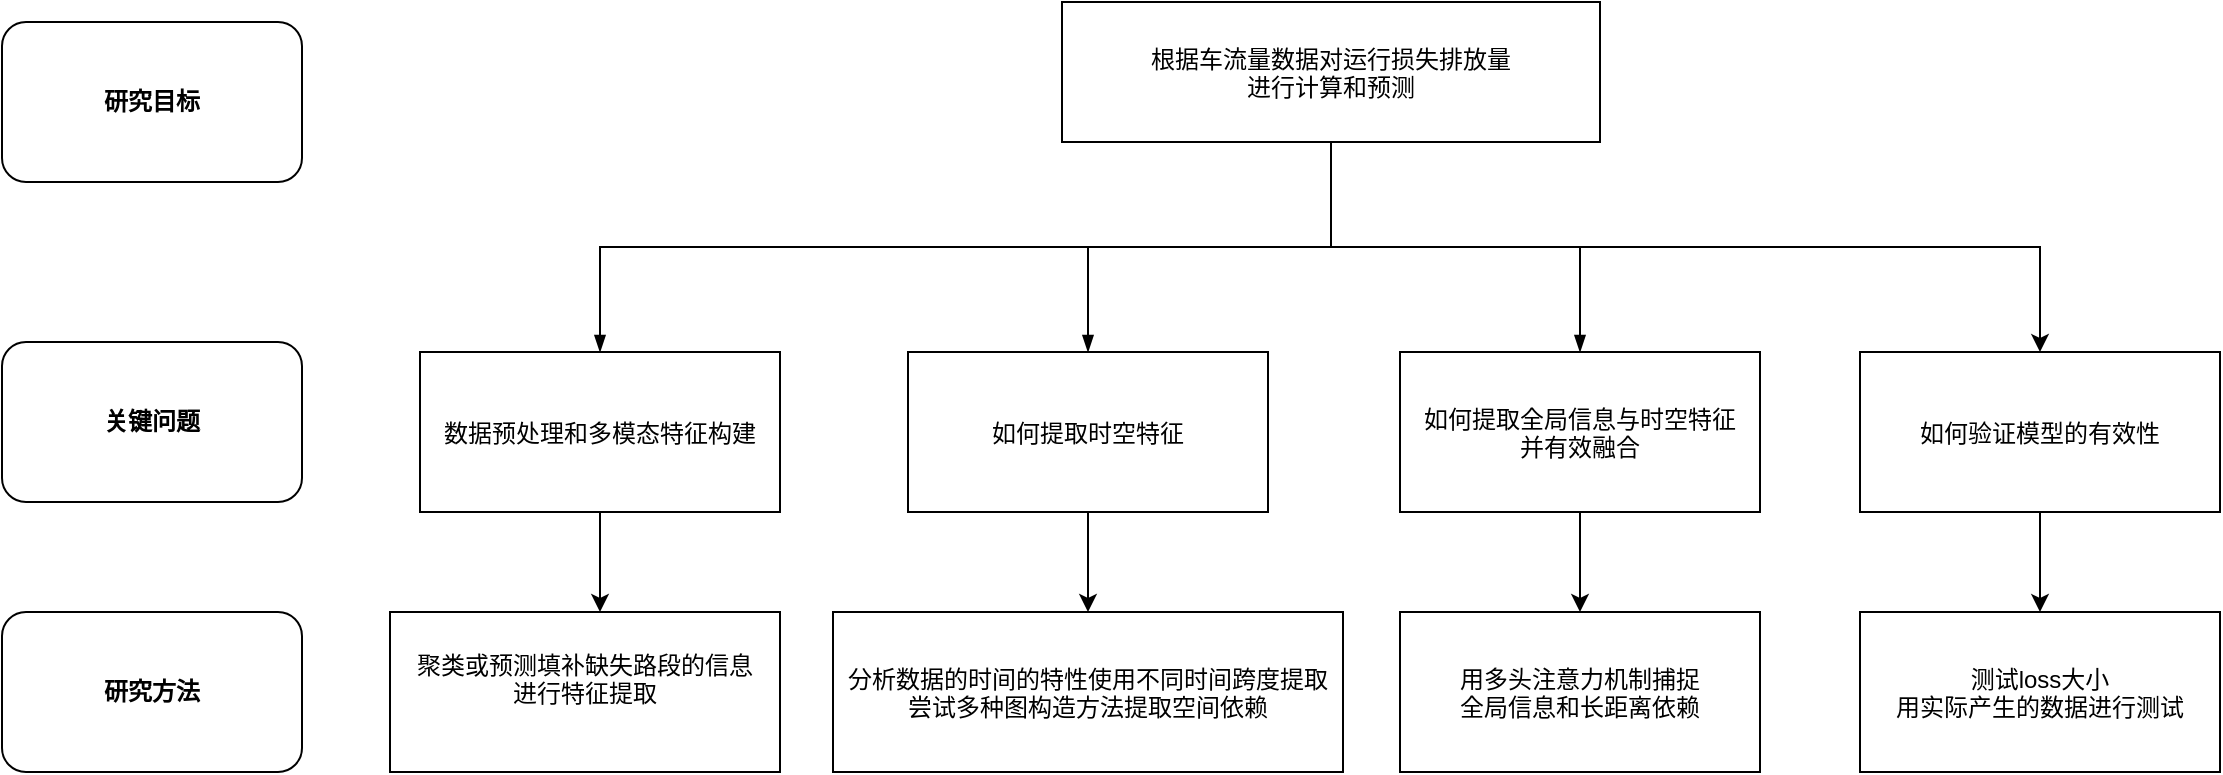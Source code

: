 <mxfile version="25.0.1">
  <diagram id="prtHgNgQTEPvFCAcTncT" name="Page-1">
    <mxGraphModel dx="1886" dy="794" grid="0" gridSize="10" guides="1" tooltips="1" connect="1" arrows="1" fold="1" page="1" pageScale="1" pageWidth="827" pageHeight="1169" math="0" shadow="0">
      <root>
        <mxCell id="0" />
        <mxCell id="1" parent="0" />
        <mxCell id="dNxyNK7c78bLwvsdeMH5-13" value="" style="endArrow=blockThin;endFill=1;fontSize=11;edgeStyle=elbowEdgeStyle;elbow=vertical;rounded=0;" parent="1" source="dNxyNK7c78bLwvsdeMH5-12" target="dNxyNK7c78bLwvsdeMH5-14" edge="1">
          <mxGeometry relative="1" as="geometry" />
        </mxCell>
        <mxCell id="dNxyNK7c78bLwvsdeMH5-15" value="" style="endArrow=blockThin;endFill=1;fontSize=11;edgeStyle=elbowEdgeStyle;elbow=vertical;rounded=0;" parent="1" source="dNxyNK7c78bLwvsdeMH5-12" target="dNxyNK7c78bLwvsdeMH5-16" edge="1">
          <mxGeometry relative="1" as="geometry" />
        </mxCell>
        <mxCell id="dNxyNK7c78bLwvsdeMH5-17" value="" style="endArrow=blockThin;endFill=1;fontSize=11;edgeStyle=elbowEdgeStyle;elbow=vertical;rounded=0;" parent="1" source="dNxyNK7c78bLwvsdeMH5-12" target="dNxyNK7c78bLwvsdeMH5-18" edge="1">
          <mxGeometry relative="1" as="geometry" />
        </mxCell>
        <mxCell id="d0pJmijx4cC1JQeAYe1_-26" style="edgeStyle=orthogonalEdgeStyle;rounded=0;orthogonalLoop=1;jettySize=auto;html=1;exitX=0.5;exitY=1;exitDx=0;exitDy=0;" parent="1" source="dNxyNK7c78bLwvsdeMH5-12" target="d0pJmijx4cC1JQeAYe1_-8" edge="1">
          <mxGeometry relative="1" as="geometry" />
        </mxCell>
        <UserObject label="根据车流量数据对运行损失排放量&#xa;进行计算和预测" name="Tessa Miller" position="CFO" location="Office 1" email="me@example.com" placeholders="1" link="https://www.draw.io" id="dNxyNK7c78bLwvsdeMH5-12">
          <mxCell style="" parent="1" vertex="1">
            <mxGeometry x="750" y="360" width="269" height="70" as="geometry" />
          </mxCell>
        </UserObject>
        <mxCell id="d0pJmijx4cC1JQeAYe1_-7" style="edgeStyle=orthogonalEdgeStyle;rounded=0;orthogonalLoop=1;jettySize=auto;html=1;" parent="1" source="dNxyNK7c78bLwvsdeMH5-14" target="d0pJmijx4cC1JQeAYe1_-6" edge="1">
          <mxGeometry relative="1" as="geometry">
            <Array as="points">
              <mxPoint x="519" y="645" />
              <mxPoint x="519" y="645" />
            </Array>
          </mxGeometry>
        </mxCell>
        <UserObject label="数据预处理和多模态特征构建" name="Edward Morrison" position="Brand Manager" location="Office 2" email="me@example.com" placeholders="1" link="https://www.draw.io" id="dNxyNK7c78bLwvsdeMH5-14">
          <mxCell style="" parent="1" vertex="1">
            <mxGeometry x="429" y="535" width="180" height="80" as="geometry" />
          </mxCell>
        </UserObject>
        <mxCell id="d0pJmijx4cC1JQeAYe1_-10" style="edgeStyle=orthogonalEdgeStyle;rounded=0;orthogonalLoop=1;jettySize=auto;html=1;entryX=0.5;entryY=0;entryDx=0;entryDy=0;" parent="1" source="d0pJmijx4cC1JQeAYe1_-11" edge="1">
          <mxGeometry relative="1" as="geometry">
            <mxPoint x="762.25" y="675" as="targetPoint" />
            <mxPoint x="763.75" y="615" as="sourcePoint" />
            <Array as="points">
              <mxPoint x="764" y="675" />
            </Array>
          </mxGeometry>
        </mxCell>
        <mxCell id="d0pJmijx4cC1JQeAYe1_-13" value="" style="edgeStyle=orthogonalEdgeStyle;rounded=0;orthogonalLoop=1;jettySize=auto;html=1;" parent="1" source="dNxyNK7c78bLwvsdeMH5-16" target="d0pJmijx4cC1JQeAYe1_-11" edge="1">
          <mxGeometry relative="1" as="geometry" />
        </mxCell>
        <mxCell id="d0pJmijx4cC1JQeAYe1_-14" style="edgeStyle=orthogonalEdgeStyle;rounded=0;orthogonalLoop=1;jettySize=auto;html=1;exitX=0.5;exitY=1;exitDx=0;exitDy=0;" parent="1" source="dNxyNK7c78bLwvsdeMH5-16" edge="1">
          <mxGeometry relative="1" as="geometry">
            <mxPoint x="763.167" y="615" as="targetPoint" />
          </mxGeometry>
        </mxCell>
        <UserObject label="如何提取时空特征" name="Evan Valet" position="HR Director" location="Office 4" email="me@example.com" placeholders="1" id="dNxyNK7c78bLwvsdeMH5-16">
          <mxCell style="" parent="1" vertex="1">
            <mxGeometry x="673" y="535" width="180" height="80" as="geometry" />
          </mxCell>
        </UserObject>
        <mxCell id="d0pJmijx4cC1JQeAYe1_-18" style="edgeStyle=orthogonalEdgeStyle;rounded=0;orthogonalLoop=1;jettySize=auto;html=1;exitX=0.5;exitY=1;exitDx=0;exitDy=0;" parent="1" source="dNxyNK7c78bLwvsdeMH5-18" target="d0pJmijx4cC1JQeAYe1_-16" edge="1">
          <mxGeometry relative="1" as="geometry" />
        </mxCell>
        <UserObject label="如何提取全局信息与时空特征&#xa;并有效融合" name="Alison Donovan" position="System Admin" location="Office 3" email="me@example.com" placeholders="1" id="dNxyNK7c78bLwvsdeMH5-18">
          <mxCell style="" parent="1" vertex="1">
            <mxGeometry x="919" y="535" width="180" height="80" as="geometry" />
          </mxCell>
        </UserObject>
        <mxCell id="d0pJmijx4cC1JQeAYe1_-4" value="&lt;b&gt;关键问题&lt;/b&gt;" style="rounded=1;whiteSpace=wrap;html=1;" parent="1" vertex="1">
          <mxGeometry x="220" y="530" width="150" height="80" as="geometry" />
        </mxCell>
        <UserObject label="聚类或预测填补缺失路段的信息&#xa;进行特征提取&#xa;" name="Edward Morrison" position="Brand Manager" location="Office 2" email="me@example.com" placeholders="1" id="d0pJmijx4cC1JQeAYe1_-6">
          <mxCell style="" parent="1" vertex="1">
            <mxGeometry x="414" y="665" width="195" height="80" as="geometry" />
          </mxCell>
        </UserObject>
        <mxCell id="d0pJmijx4cC1JQeAYe1_-22" style="edgeStyle=orthogonalEdgeStyle;rounded=0;orthogonalLoop=1;jettySize=auto;html=1;exitX=0.5;exitY=1;exitDx=0;exitDy=0;" parent="1" source="d0pJmijx4cC1JQeAYe1_-8" target="d0pJmijx4cC1JQeAYe1_-20" edge="1">
          <mxGeometry relative="1" as="geometry" />
        </mxCell>
        <UserObject label="如何验证模型的有效性" name="Alison Donovan" position="System Admin" location="Office 3" email="me@example.com" placeholders="1" id="d0pJmijx4cC1JQeAYe1_-8">
          <mxCell style="" parent="1" vertex="1">
            <mxGeometry x="1149" y="535" width="180" height="80" as="geometry" />
          </mxCell>
        </UserObject>
        <UserObject label="分析数据的时间的特性使用不同时间跨度提取&#xa;尝试多种图构造方法提取空间依赖" name="Evan Valet" position="HR Director" location="Office 4" email="me@example.com" placeholders="1" id="d0pJmijx4cC1JQeAYe1_-11">
          <mxCell style="" parent="1" vertex="1">
            <mxGeometry x="635.5" y="665" width="255" height="80" as="geometry" />
          </mxCell>
        </UserObject>
        <UserObject label="用多头注意力机制捕捉&#xa;全局信息和长距离依赖" name="Alison Donovan" position="System Admin" location="Office 3" email="me@example.com" placeholders="1" id="d0pJmijx4cC1JQeAYe1_-16">
          <mxCell style="" parent="1" vertex="1">
            <mxGeometry x="919" y="665" width="180" height="80" as="geometry" />
          </mxCell>
        </UserObject>
        <UserObject label="测试loss大小&#xa;用实际产生的数据进行测试" name="Alison Donovan" position="System Admin" location="Office 3" email="me@example.com" placeholders="1" id="d0pJmijx4cC1JQeAYe1_-20">
          <mxCell style="" parent="1" vertex="1">
            <mxGeometry x="1149" y="665" width="180" height="80" as="geometry" />
          </mxCell>
        </UserObject>
        <mxCell id="d0pJmijx4cC1JQeAYe1_-28" value="&lt;b&gt;研究目标&lt;/b&gt;" style="rounded=1;whiteSpace=wrap;html=1;" parent="1" vertex="1">
          <mxGeometry x="220" y="370" width="150" height="80" as="geometry" />
        </mxCell>
        <mxCell id="d0pJmijx4cC1JQeAYe1_-29" value="&lt;b&gt;研究方法&lt;/b&gt;" style="rounded=1;whiteSpace=wrap;html=1;" parent="1" vertex="1">
          <mxGeometry x="220" y="665" width="150" height="80" as="geometry" />
        </mxCell>
      </root>
    </mxGraphModel>
  </diagram>
</mxfile>
